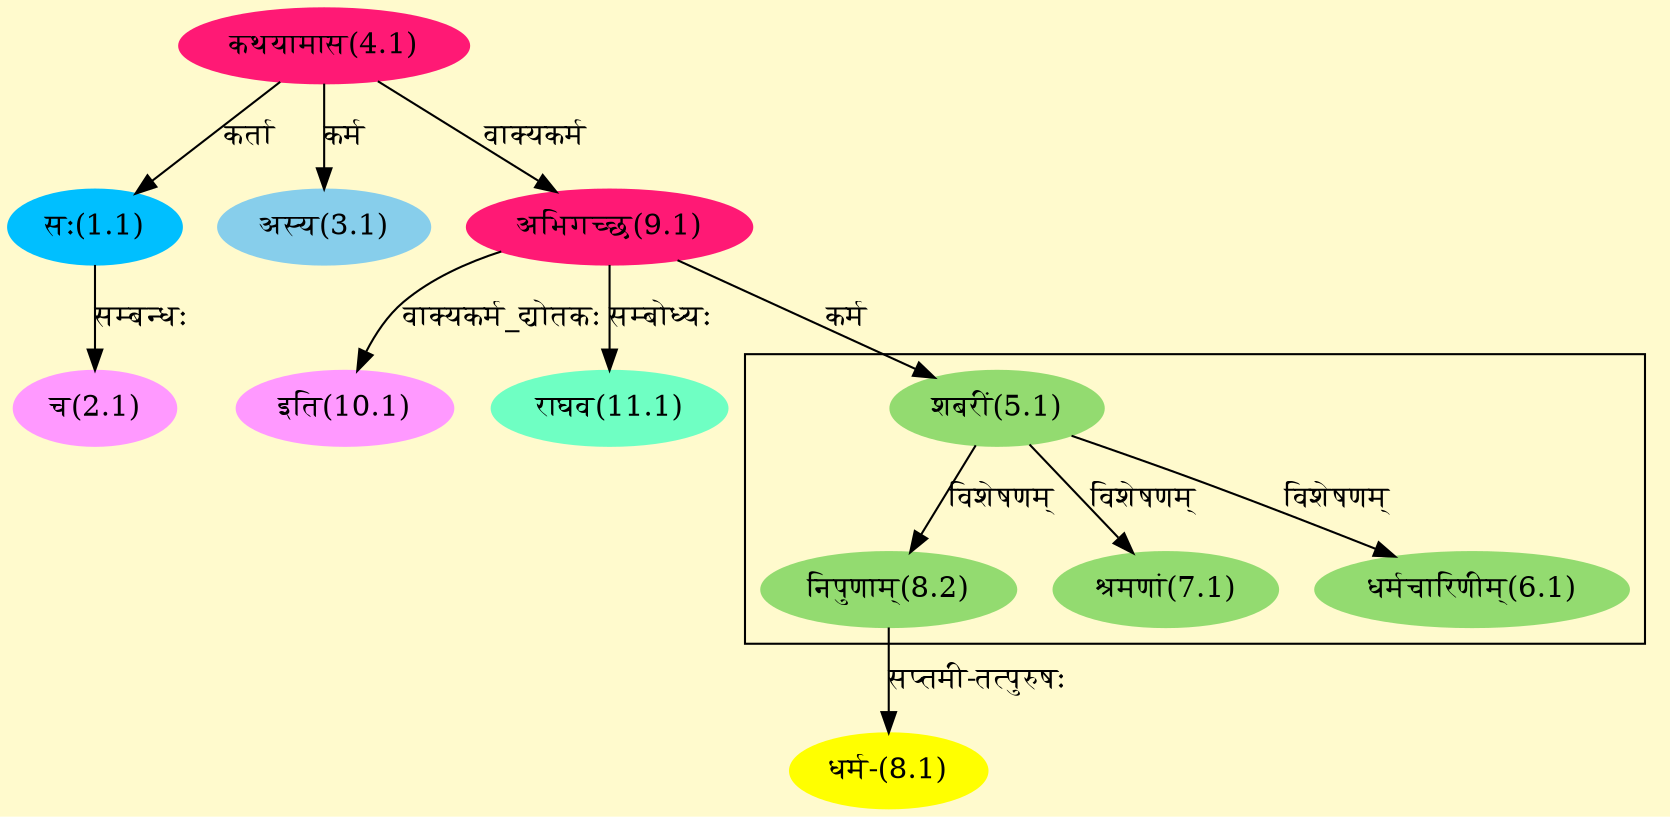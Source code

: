 digraph G{
rankdir=BT;
 compound=true;
 bgcolor="lemonchiffon1";

subgraph cluster_1{
Node6_1 [style=filled, color="#93DB70" label = "धर्मचारिणीम्(6.1)"]
Node5_1 [style=filled, color="#93DB70" label = "शबरीं(5.1)"]
Node7_1 [style=filled, color="#93DB70" label = "श्रमणां(7.1)"]
Node8_2 [style=filled, color="#93DB70" label = "निपुणाम्(8.2)"]

}
Node1_1 [style=filled, color="#00BFFF" label = "सः(1.1)"]
Node4_1 [style=filled, color="#FF1975" label = "कथयामास(4.1)"]
Node2_1 [style=filled, color="#FF99FF" label = "च(2.1)"]
Node3_1 [style=filled, color="#87CEEB" label = "अस्य(3.1)"]
Node [style=filled, color="" label = "()"]
Node5_1 [style=filled, color="#93DB70" label = "शबरीं(5.1)"]
Node9_1 [style=filled, color="#FF1975" label = "अभिगच्छ(9.1)"]
Node8_1 [style=filled, color="#FFFF00" label = "धर्म-(8.1)"]
Node8_2 [style=filled, color="#93DB70" label = "निपुणाम्(8.2)"]
Node10_1 [style=filled, color="#FF99FF" label = "इति(10.1)"]
Node11_1 [style=filled, color="#6FFFC3" label = "राघव(11.1)"]
/* Start of Relations section */

Node1_1 -> Node4_1 [  label="कर्ता"  dir="back" ]
Node2_1 -> Node1_1 [  label="सम्बन्धः"  dir="back" ]
Node3_1 -> Node4_1 [  label="कर्म"  dir="back" ]
Node5_1 -> Node9_1 [  label="कर्म"  dir="back" ]
Node6_1 -> Node5_1 [  label="विशेषणम्"  dir="back" ]
Node7_1 -> Node5_1 [  label="विशेषणम्"  dir="back" ]
Node8_1 -> Node8_2 [  label="सप्तमी-तत्पुरुषः"  dir="back" ]
Node8_2 -> Node5_1 [  label="विशेषणम्"  dir="back" ]
Node9_1 -> Node4_1 [  label="वाक्यकर्म"  dir="back" ]
Node10_1 -> Node9_1 [  label="वाक्यकर्म_द्योतकः"  dir="back" ]
Node11_1 -> Node9_1 [  label="सम्बोध्यः"  dir="back" ]
}
